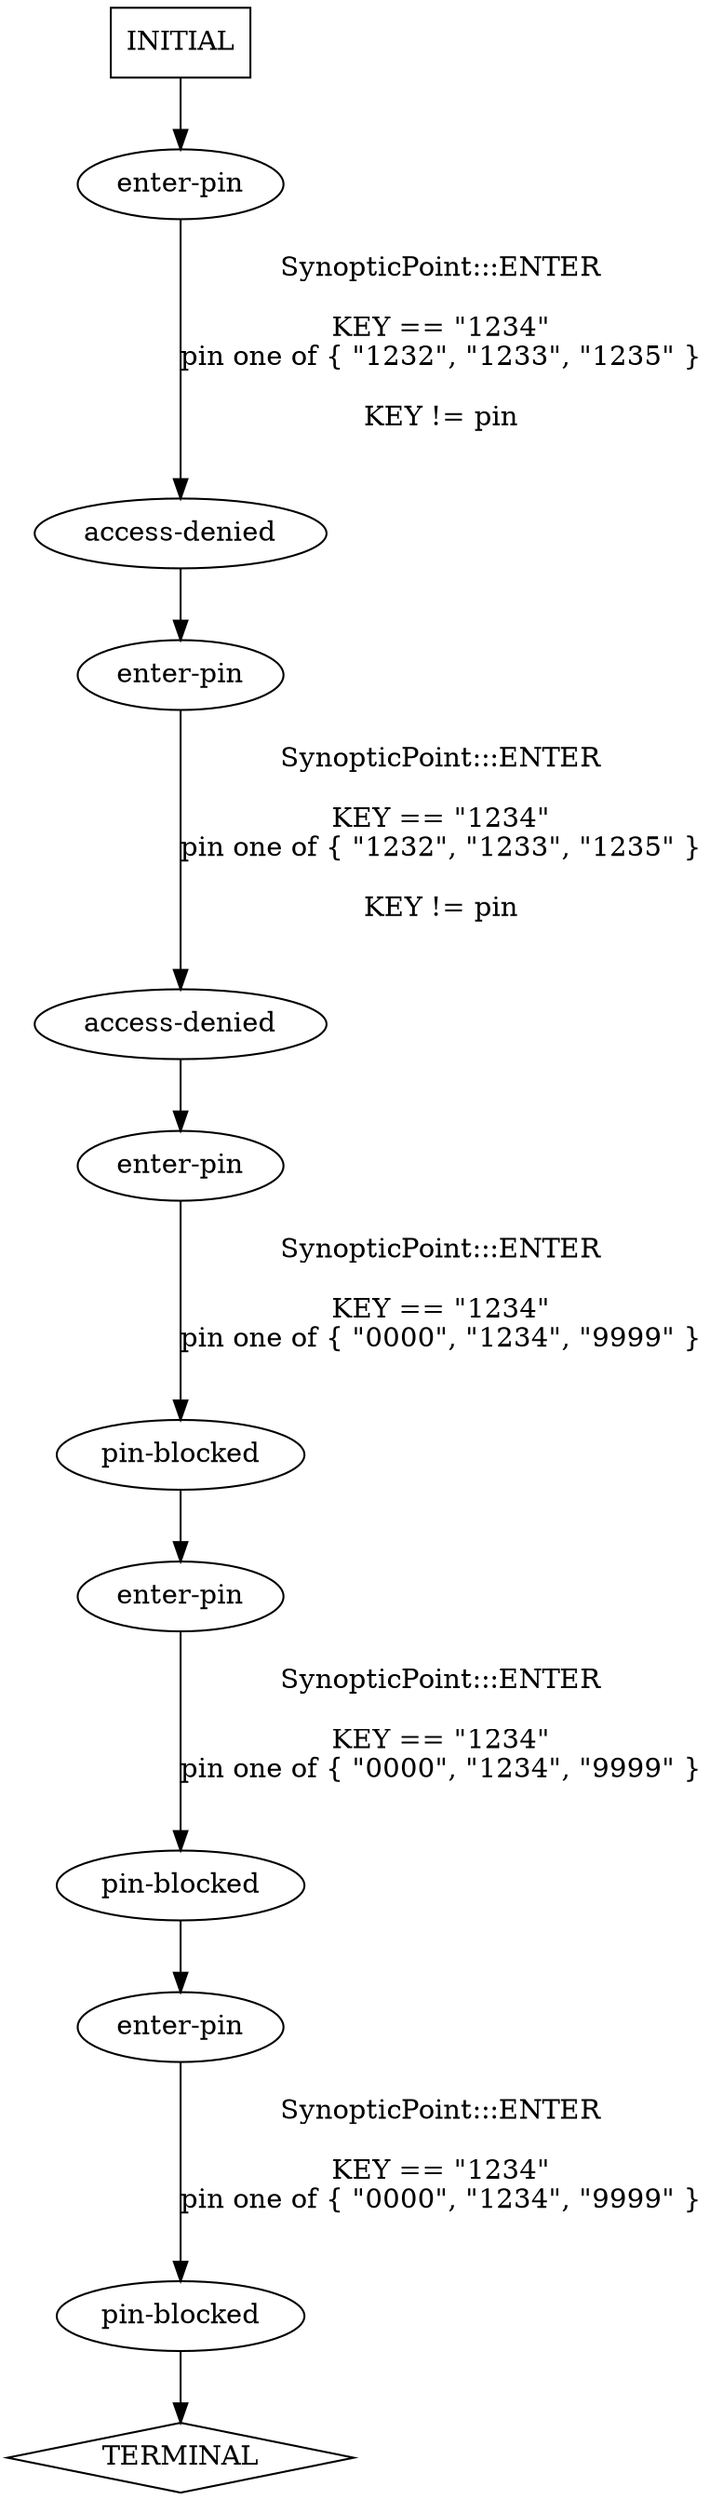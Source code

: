 digraph {
  0 [label="access-denied"];
  1 [label="access-denied"];
  2 [label="enter-pin"];
  3 [label="enter-pin"];
  4 [label="enter-pin"];
  5 [label="enter-pin"];
  6 [label="enter-pin"];
  7 [label="pin-blocked"];
  8 [label="pin-blocked"];
  9 [label="pin-blocked"];
  10 [label="TERMINAL",shape=diamond];
  11 [label="INITIAL",shape=box];
0->3 [label="",];
1->4 [label="",];
2->0 [label="SynopticPoint:::ENTER\nKEY == \"1234\"\npin one of { \"1232\", \"1233\", \"1235\" }\nKEY != pin\n",];
3->1 [label="SynopticPoint:::ENTER\nKEY == \"1234\"\npin one of { \"1232\", \"1233\", \"1235\" }\nKEY != pin\n",];
4->7 [label="SynopticPoint:::ENTER\nKEY == \"1234\"\npin one of { \"0000\", \"1234\", \"9999\" }\n",];
5->8 [label="SynopticPoint:::ENTER\nKEY == \"1234\"\npin one of { \"0000\", \"1234\", \"9999\" }\n",];
6->9 [label="SynopticPoint:::ENTER\nKEY == \"1234\"\npin one of { \"0000\", \"1234\", \"9999\" }\n",];
7->5 [label="",];
8->6 [label="",];
9->10 [label="",];
11->2 [label="",];
} // digraph {
